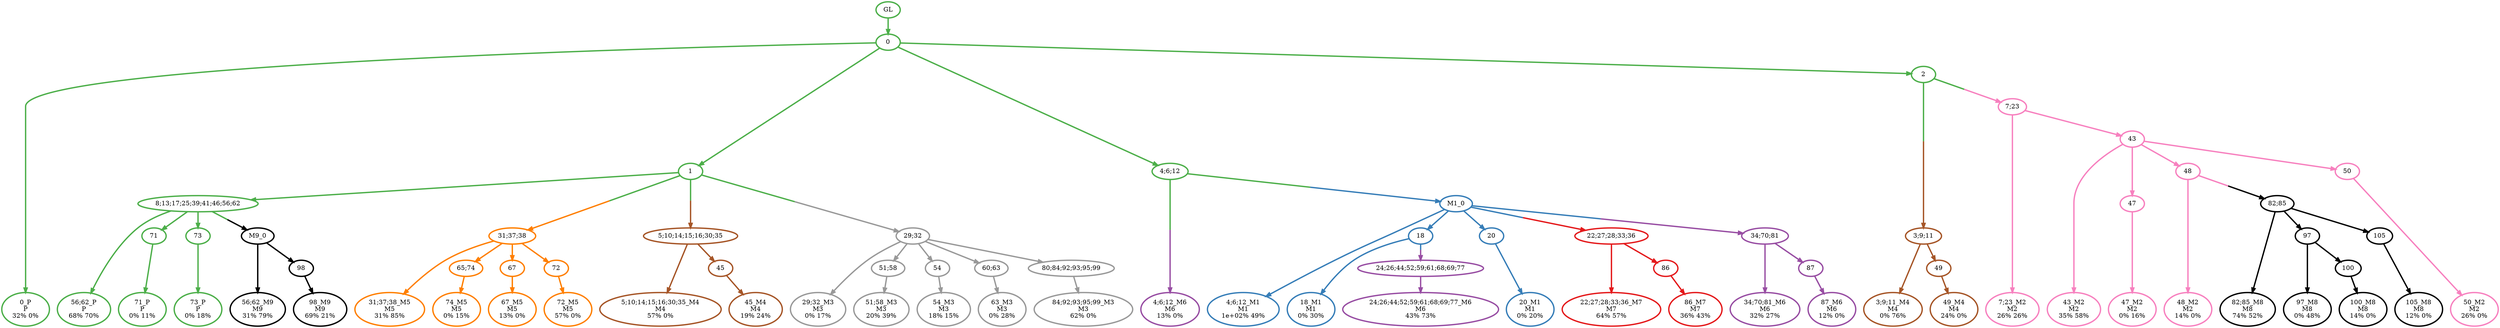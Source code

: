 digraph T {
	{
		rank=same
		74 [penwidth=3,colorscheme=set19,color=3,label="0_P\nP\n32% 0%"]
		71 [penwidth=3,colorscheme=set19,color=3,label="56;62_P\nP\n68% 70%"]
		69 [penwidth=3,colorscheme=set19,color=3,label="71_P\nP\n0% 11%"]
		67 [penwidth=3,colorscheme=set19,color=3,label="73_P\nP\n0% 18%"]
		65 [penwidth=3,colorscheme=set19,color=2,label="4;6;12_M1\nM1\n1e+02% 49%"]
		63 [penwidth=3,colorscheme=set19,color=2,label="18_M1\nM1\n0% 30%"]
		61 [penwidth=3,colorscheme=set19,color=2,label="20_M1\nM1\n0% 20%"]
		59 [penwidth=3,colorscheme=set19,color=8,label="7;23_M2\nM2\n26% 26%"]
		57 [penwidth=3,colorscheme=set19,color=8,label="43_M2\nM2\n35% 58%"]
		55 [penwidth=3,colorscheme=set19,color=8,label="47_M2\nM2\n0% 16%"]
		53 [penwidth=3,colorscheme=set19,color=8,label="48_M2\nM2\n14% 0%"]
		51 [penwidth=3,colorscheme=set19,color=8,label="50_M2\nM2\n26% 0%"]
		50 [penwidth=3,colorscheme=set19,color=9,label="29;32_M3\nM3\n0% 17%"]
		48 [penwidth=3,colorscheme=set19,color=9,label="51;58_M3\nM3\n20% 39%"]
		46 [penwidth=3,colorscheme=set19,color=9,label="54_M3\nM3\n18% 15%"]
		44 [penwidth=3,colorscheme=set19,color=9,label="63_M3\nM3\n0% 28%"]
		42 [penwidth=3,colorscheme=set19,color=9,label="84;92;93;95;99_M3\nM3\n62% 0%"]
		41 [penwidth=3,colorscheme=set19,color=7,label="5;10;14;15;16;30;35_M4\nM4\n57% 0%"]
		39 [penwidth=3,colorscheme=set19,color=7,label="45_M4\nM4\n19% 24%"]
		38 [penwidth=3,colorscheme=set19,color=7,label="3;9;11_M4\nM4\n0% 76%"]
		36 [penwidth=3,colorscheme=set19,color=7,label="49_M4\nM4\n24% 0%"]
		35 [penwidth=3,colorscheme=set19,color=5,label="31;37;38_M5\nM5\n31% 85%"]
		33 [penwidth=3,colorscheme=set19,color=5,label="74_M5\nM5\n0% 15%"]
		31 [penwidth=3,colorscheme=set19,color=5,label="67_M5\nM5\n13% 0%"]
		29 [penwidth=3,colorscheme=set19,color=5,label="72_M5\nM5\n57% 0%"]
		28 [penwidth=3,colorscheme=set19,color=4,label="4;6;12_M6\nM6\n13% 0%"]
		27 [penwidth=3,colorscheme=set19,color=4,label="24;26;44;52;59;61;68;69;77_M6\nM6\n43% 73%"]
		26 [penwidth=3,colorscheme=set19,color=4,label="34;70;81_M6\nM6\n32% 27%"]
		24 [penwidth=3,colorscheme=set19,color=4,label="87_M6\nM6\n12% 0%"]
		23 [penwidth=3,colorscheme=set19,color=1,label="22;27;28;33;36_M7\nM7\n64% 57%"]
		21 [penwidth=3,colorscheme=set19,color=1,label="86_M7\nM7\n36% 43%"]
		20 [penwidth=3,colorscheme=set19,color=10,label="82;85_M8\nM8\n74% 52%"]
		18 [penwidth=3,colorscheme=set19,color=10,label="97_M8\nM8\n0% 48%"]
		16 [penwidth=3,colorscheme=set19,color=10,label="100_M8\nM8\n14% 0%"]
		14 [penwidth=3,colorscheme=set19,color=10,label="105_M8\nM8\n12% 0%"]
		13 [penwidth=3,colorscheme=set19,color=10,label="56;62_M9\nM9\n31% 79%"]
		11 [penwidth=3,colorscheme=set19,color=10,label="98_M9\nM9\n69% 21%"]
	}
	76 [penwidth=3,colorscheme=set19,color=3,label="GL"]
	75 [penwidth=3,colorscheme=set19,color=3,label="0"]
	73 [penwidth=3,colorscheme=set19,color=3,label="1"]
	72 [penwidth=3,colorscheme=set19,color=3,label="8;13;17;25;39;41;46;56;62"]
	70 [penwidth=3,colorscheme=set19,color=3,label="71"]
	68 [penwidth=3,colorscheme=set19,color=3,label="73"]
	66 [penwidth=3,colorscheme=set19,color=3,label="4;6;12"]
	64 [penwidth=3,colorscheme=set19,color=2,label="18"]
	62 [penwidth=3,colorscheme=set19,color=2,label="20"]
	60 [penwidth=3,colorscheme=set19,color=3,label="2"]
	58 [penwidth=3,colorscheme=set19,color=8,label="43"]
	56 [penwidth=3,colorscheme=set19,color=8,label="47"]
	54 [penwidth=3,colorscheme=set19,color=8,label="48"]
	52 [penwidth=3,colorscheme=set19,color=8,label="50"]
	49 [penwidth=3,colorscheme=set19,color=9,label="51;58"]
	47 [penwidth=3,colorscheme=set19,color=9,label="54"]
	45 [penwidth=3,colorscheme=set19,color=9,label="60;63"]
	43 [penwidth=3,colorscheme=set19,color=9,label="80;84;92;93;95;99"]
	40 [penwidth=3,colorscheme=set19,color=7,label="45"]
	37 [penwidth=3,colorscheme=set19,color=7,label="49"]
	34 [penwidth=3,colorscheme=set19,color=5,label="65;74"]
	32 [penwidth=3,colorscheme=set19,color=5,label="67"]
	30 [penwidth=3,colorscheme=set19,color=5,label="72"]
	25 [penwidth=3,colorscheme=set19,color=4,label="87"]
	22 [penwidth=3,colorscheme=set19,color=1,label="86"]
	19 [penwidth=3,colorscheme=set19,color=10,label="97"]
	17 [penwidth=3,colorscheme=set19,color=10,label="100"]
	15 [penwidth=3,colorscheme=set19,color=10,label="105"]
	12 [penwidth=3,colorscheme=set19,color=10,label="98"]
	10 [penwidth=3,colorscheme=set19,color=10,label="82;85"]
	9 [penwidth=3,colorscheme=set19,color=4,label="24;26;44;52;59;61;68;69;77"]
	8 [penwidth=3,colorscheme=set19,color=1,label="22;27;28;33;36"]
	7 [penwidth=3,colorscheme=set19,color=4,label="34;70;81"]
	6 [penwidth=3,colorscheme=set19,color=10,label="M9_0"]
	5 [penwidth=3,colorscheme=set19,color=5,label="31;37;38"]
	4 [penwidth=3,colorscheme=set19,color=7,label="5;10;14;15;16;30;35"]
	3 [penwidth=3,colorscheme=set19,color=7,label="3;9;11"]
	2 [penwidth=3,colorscheme=set19,color=9,label="29;32"]
	1 [penwidth=3,colorscheme=set19,color=8,label="7;23"]
	0 [penwidth=3,colorscheme=set19,color=2,label="M1_0"]
	76 -> 75 [penwidth=3,colorscheme=set19,color=3]
	75 -> 74 [penwidth=3,colorscheme=set19,color=3]
	75 -> 73 [penwidth=3,colorscheme=set19,color=3]
	75 -> 66 [penwidth=3,colorscheme=set19,color=3]
	75 -> 60 [penwidth=3,colorscheme=set19,color=3]
	73 -> 72 [penwidth=3,colorscheme=set19,color=3]
	73 -> 5 [penwidth=3,colorscheme=set19,color="3;0.5:5"]
	73 -> 4 [penwidth=3,colorscheme=set19,color="3;0.5:7"]
	73 -> 2 [penwidth=3,colorscheme=set19,color="3;0.5:9"]
	72 -> 71 [penwidth=3,colorscheme=set19,color=3]
	72 -> 70 [penwidth=3,colorscheme=set19,color=3]
	72 -> 68 [penwidth=3,colorscheme=set19,color=3]
	72 -> 6 [penwidth=3,colorscheme=set19,color="3;0.5:10"]
	70 -> 69 [penwidth=3,colorscheme=set19,color=3]
	68 -> 67 [penwidth=3,colorscheme=set19,color=3]
	66 -> 28 [penwidth=3,colorscheme=set19,color="3;0.5:4"]
	66 -> 0 [penwidth=3,colorscheme=set19,color="3;0.5:2"]
	64 -> 63 [penwidth=3,colorscheme=set19,color=2]
	64 -> 9 [penwidth=3,colorscheme=set19,color="2;0.5:4"]
	62 -> 61 [penwidth=3,colorscheme=set19,color=2]
	60 -> 3 [penwidth=3,colorscheme=set19,color="3;0.5:7"]
	60 -> 1 [penwidth=3,colorscheme=set19,color="3;0.5:8"]
	58 -> 57 [penwidth=3,colorscheme=set19,color=8]
	58 -> 56 [penwidth=3,colorscheme=set19,color=8]
	58 -> 54 [penwidth=3,colorscheme=set19,color=8]
	58 -> 52 [penwidth=3,colorscheme=set19,color=8]
	56 -> 55 [penwidth=3,colorscheme=set19,color=8]
	54 -> 53 [penwidth=3,colorscheme=set19,color=8]
	54 -> 10 [penwidth=3,colorscheme=set19,color="8;0.5:10"]
	52 -> 51 [penwidth=3,colorscheme=set19,color=8]
	49 -> 48 [penwidth=3,colorscheme=set19,color=9]
	47 -> 46 [penwidth=3,colorscheme=set19,color=9]
	45 -> 44 [penwidth=3,colorscheme=set19,color=9]
	43 -> 42 [penwidth=3,colorscheme=set19,color=9]
	40 -> 39 [penwidth=3,colorscheme=set19,color=7]
	37 -> 36 [penwidth=3,colorscheme=set19,color=7]
	34 -> 33 [penwidth=3,colorscheme=set19,color=5]
	32 -> 31 [penwidth=3,colorscheme=set19,color=5]
	30 -> 29 [penwidth=3,colorscheme=set19,color=5]
	25 -> 24 [penwidth=3,colorscheme=set19,color=4]
	22 -> 21 [penwidth=3,colorscheme=set19,color=1]
	19 -> 18 [penwidth=3,colorscheme=set19,color=10]
	19 -> 17 [penwidth=3,colorscheme=set19,color=10]
	17 -> 16 [penwidth=3,colorscheme=set19,color=10]
	15 -> 14 [penwidth=3,colorscheme=set19,color=10]
	12 -> 11 [penwidth=3,colorscheme=set19,color=10]
	10 -> 20 [penwidth=3,colorscheme=set19,color=10]
	10 -> 19 [penwidth=3,colorscheme=set19,color=10]
	10 -> 15 [penwidth=3,colorscheme=set19,color=10]
	9 -> 27 [penwidth=3,colorscheme=set19,color=4]
	8 -> 23 [penwidth=3,colorscheme=set19,color=1]
	8 -> 22 [penwidth=3,colorscheme=set19,color=1]
	7 -> 26 [penwidth=3,colorscheme=set19,color=4]
	7 -> 25 [penwidth=3,colorscheme=set19,color=4]
	6 -> 13 [penwidth=3,colorscheme=set19,color=10]
	6 -> 12 [penwidth=3,colorscheme=set19,color=10]
	5 -> 35 [penwidth=3,colorscheme=set19,color=5]
	5 -> 34 [penwidth=3,colorscheme=set19,color=5]
	5 -> 32 [penwidth=3,colorscheme=set19,color=5]
	5 -> 30 [penwidth=3,colorscheme=set19,color=5]
	4 -> 41 [penwidth=3,colorscheme=set19,color=7]
	4 -> 40 [penwidth=3,colorscheme=set19,color=7]
	3 -> 38 [penwidth=3,colorscheme=set19,color=7]
	3 -> 37 [penwidth=3,colorscheme=set19,color=7]
	2 -> 50 [penwidth=3,colorscheme=set19,color=9]
	2 -> 49 [penwidth=3,colorscheme=set19,color=9]
	2 -> 47 [penwidth=3,colorscheme=set19,color=9]
	2 -> 45 [penwidth=3,colorscheme=set19,color=9]
	2 -> 43 [penwidth=3,colorscheme=set19,color=9]
	1 -> 59 [penwidth=3,colorscheme=set19,color=8]
	1 -> 58 [penwidth=3,colorscheme=set19,color=8]
	0 -> 65 [penwidth=3,colorscheme=set19,color=2]
	0 -> 64 [penwidth=3,colorscheme=set19,color=2]
	0 -> 62 [penwidth=3,colorscheme=set19,color=2]
	0 -> 8 [penwidth=3,colorscheme=set19,color="2;0.5:1"]
	0 -> 7 [penwidth=3,colorscheme=set19,color="2;0.5:4"]
}
